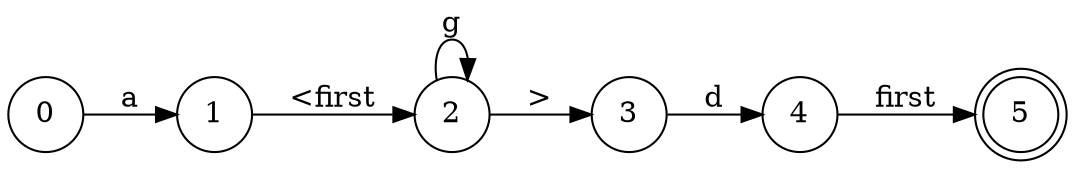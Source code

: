 digraph DFA {
rankdir="LR"
node [shape=circle];
0 -> 1 [label="a"];
1 -> 2 [label="<first"];
2 -> 2 [label="g"];
2 -> 3 [label=">"];
3 -> 4 [label="d"];
4 -> 5 [label="first"];
5[label="5"shape=doublecircle];
}
